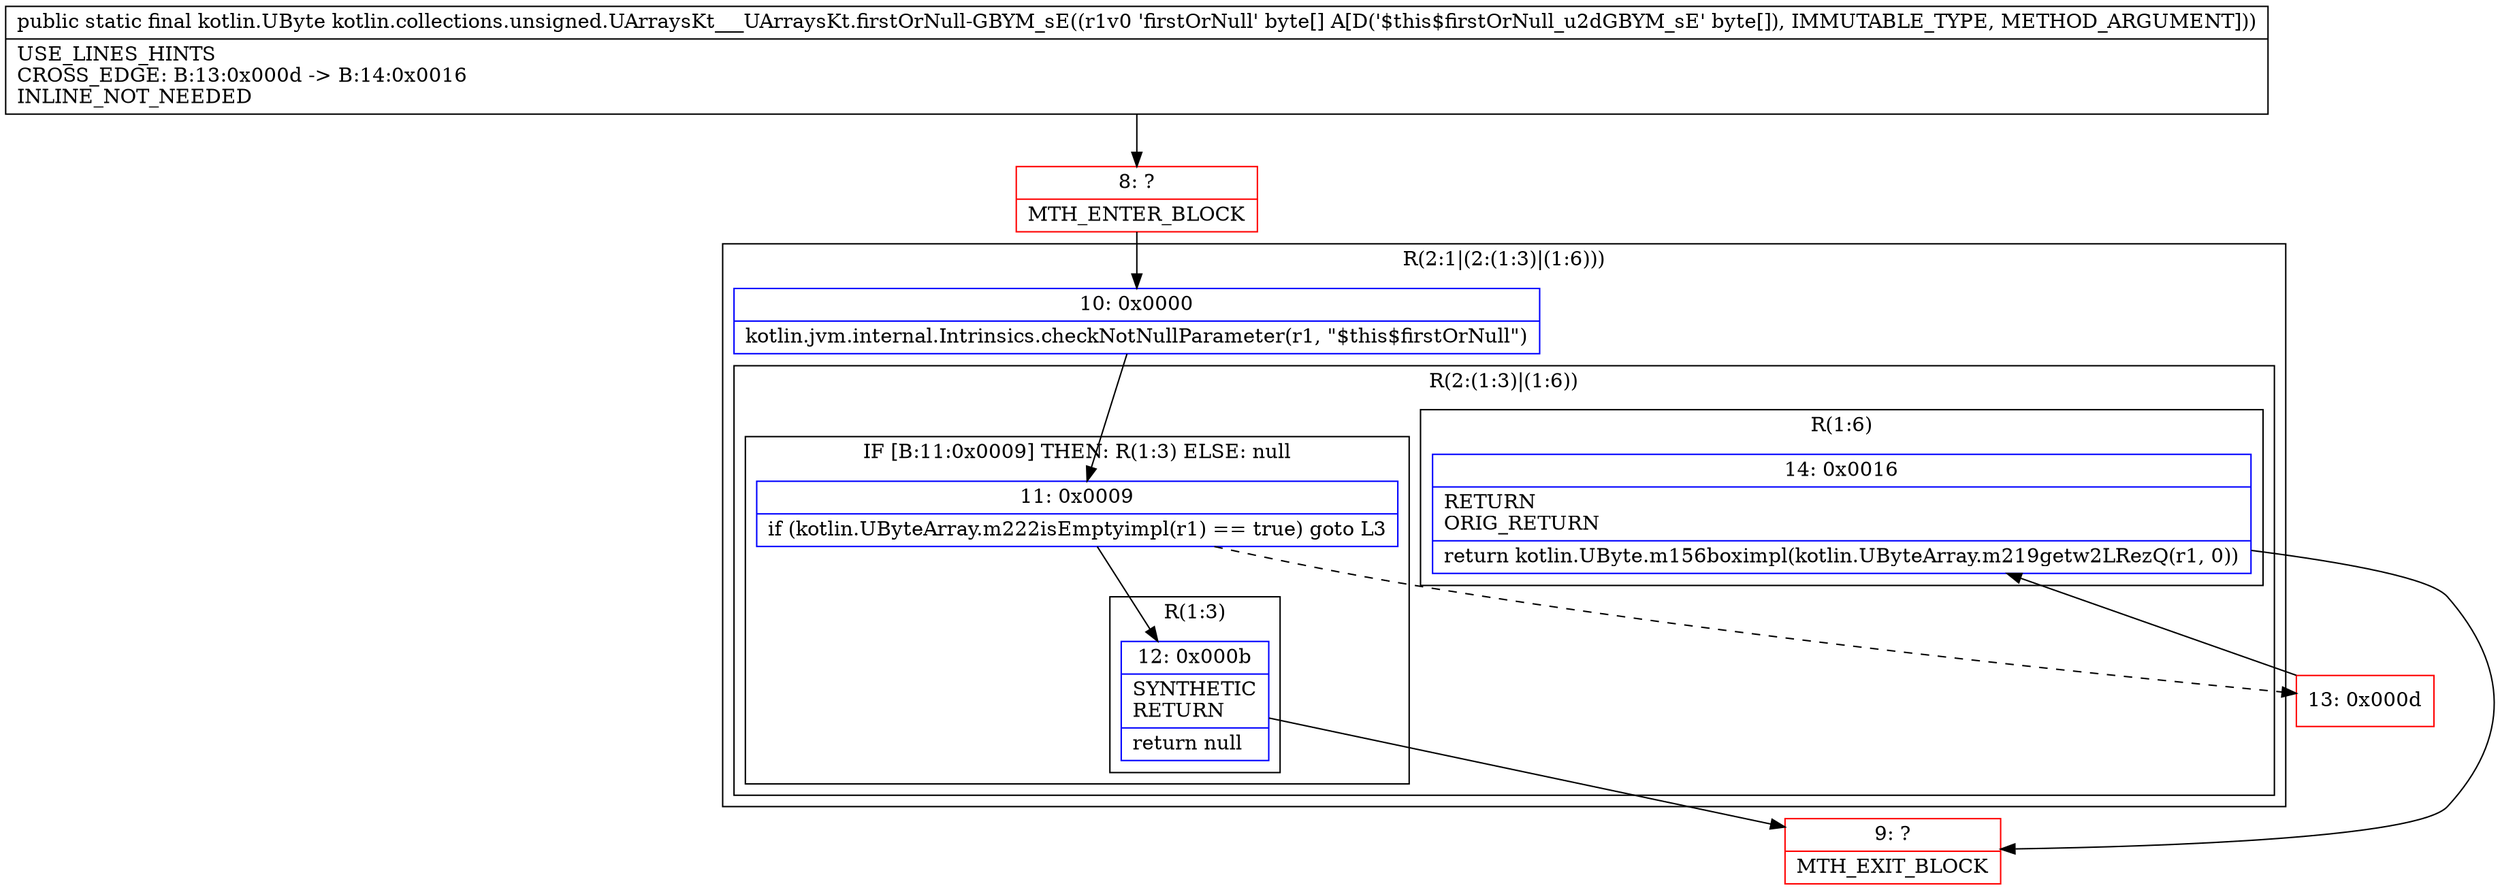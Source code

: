 digraph "CFG forkotlin.collections.unsigned.UArraysKt___UArraysKt.firstOrNull\-GBYM_sE([B)Lkotlin\/UByte;" {
subgraph cluster_Region_1386265679 {
label = "R(2:1|(2:(1:3)|(1:6)))";
node [shape=record,color=blue];
Node_10 [shape=record,label="{10\:\ 0x0000|kotlin.jvm.internal.Intrinsics.checkNotNullParameter(r1, \"$this$firstOrNull\")\l}"];
subgraph cluster_Region_2004408904 {
label = "R(2:(1:3)|(1:6))";
node [shape=record,color=blue];
subgraph cluster_IfRegion_822998488 {
label = "IF [B:11:0x0009] THEN: R(1:3) ELSE: null";
node [shape=record,color=blue];
Node_11 [shape=record,label="{11\:\ 0x0009|if (kotlin.UByteArray.m222isEmptyimpl(r1) == true) goto L3\l}"];
subgraph cluster_Region_2027424510 {
label = "R(1:3)";
node [shape=record,color=blue];
Node_12 [shape=record,label="{12\:\ 0x000b|SYNTHETIC\lRETURN\l|return null\l}"];
}
}
subgraph cluster_Region_801997678 {
label = "R(1:6)";
node [shape=record,color=blue];
Node_14 [shape=record,label="{14\:\ 0x0016|RETURN\lORIG_RETURN\l|return kotlin.UByte.m156boximpl(kotlin.UByteArray.m219getw2LRezQ(r1, 0))\l}"];
}
}
}
Node_8 [shape=record,color=red,label="{8\:\ ?|MTH_ENTER_BLOCK\l}"];
Node_9 [shape=record,color=red,label="{9\:\ ?|MTH_EXIT_BLOCK\l}"];
Node_13 [shape=record,color=red,label="{13\:\ 0x000d}"];
MethodNode[shape=record,label="{public static final kotlin.UByte kotlin.collections.unsigned.UArraysKt___UArraysKt.firstOrNull\-GBYM_sE((r1v0 'firstOrNull' byte[] A[D('$this$firstOrNull_u2dGBYM_sE' byte[]), IMMUTABLE_TYPE, METHOD_ARGUMENT]))  | USE_LINES_HINTS\lCROSS_EDGE: B:13:0x000d \-\> B:14:0x0016\lINLINE_NOT_NEEDED\l}"];
MethodNode -> Node_8;Node_10 -> Node_11;
Node_11 -> Node_12;
Node_11 -> Node_13[style=dashed];
Node_12 -> Node_9;
Node_14 -> Node_9;
Node_8 -> Node_10;
Node_13 -> Node_14;
}

